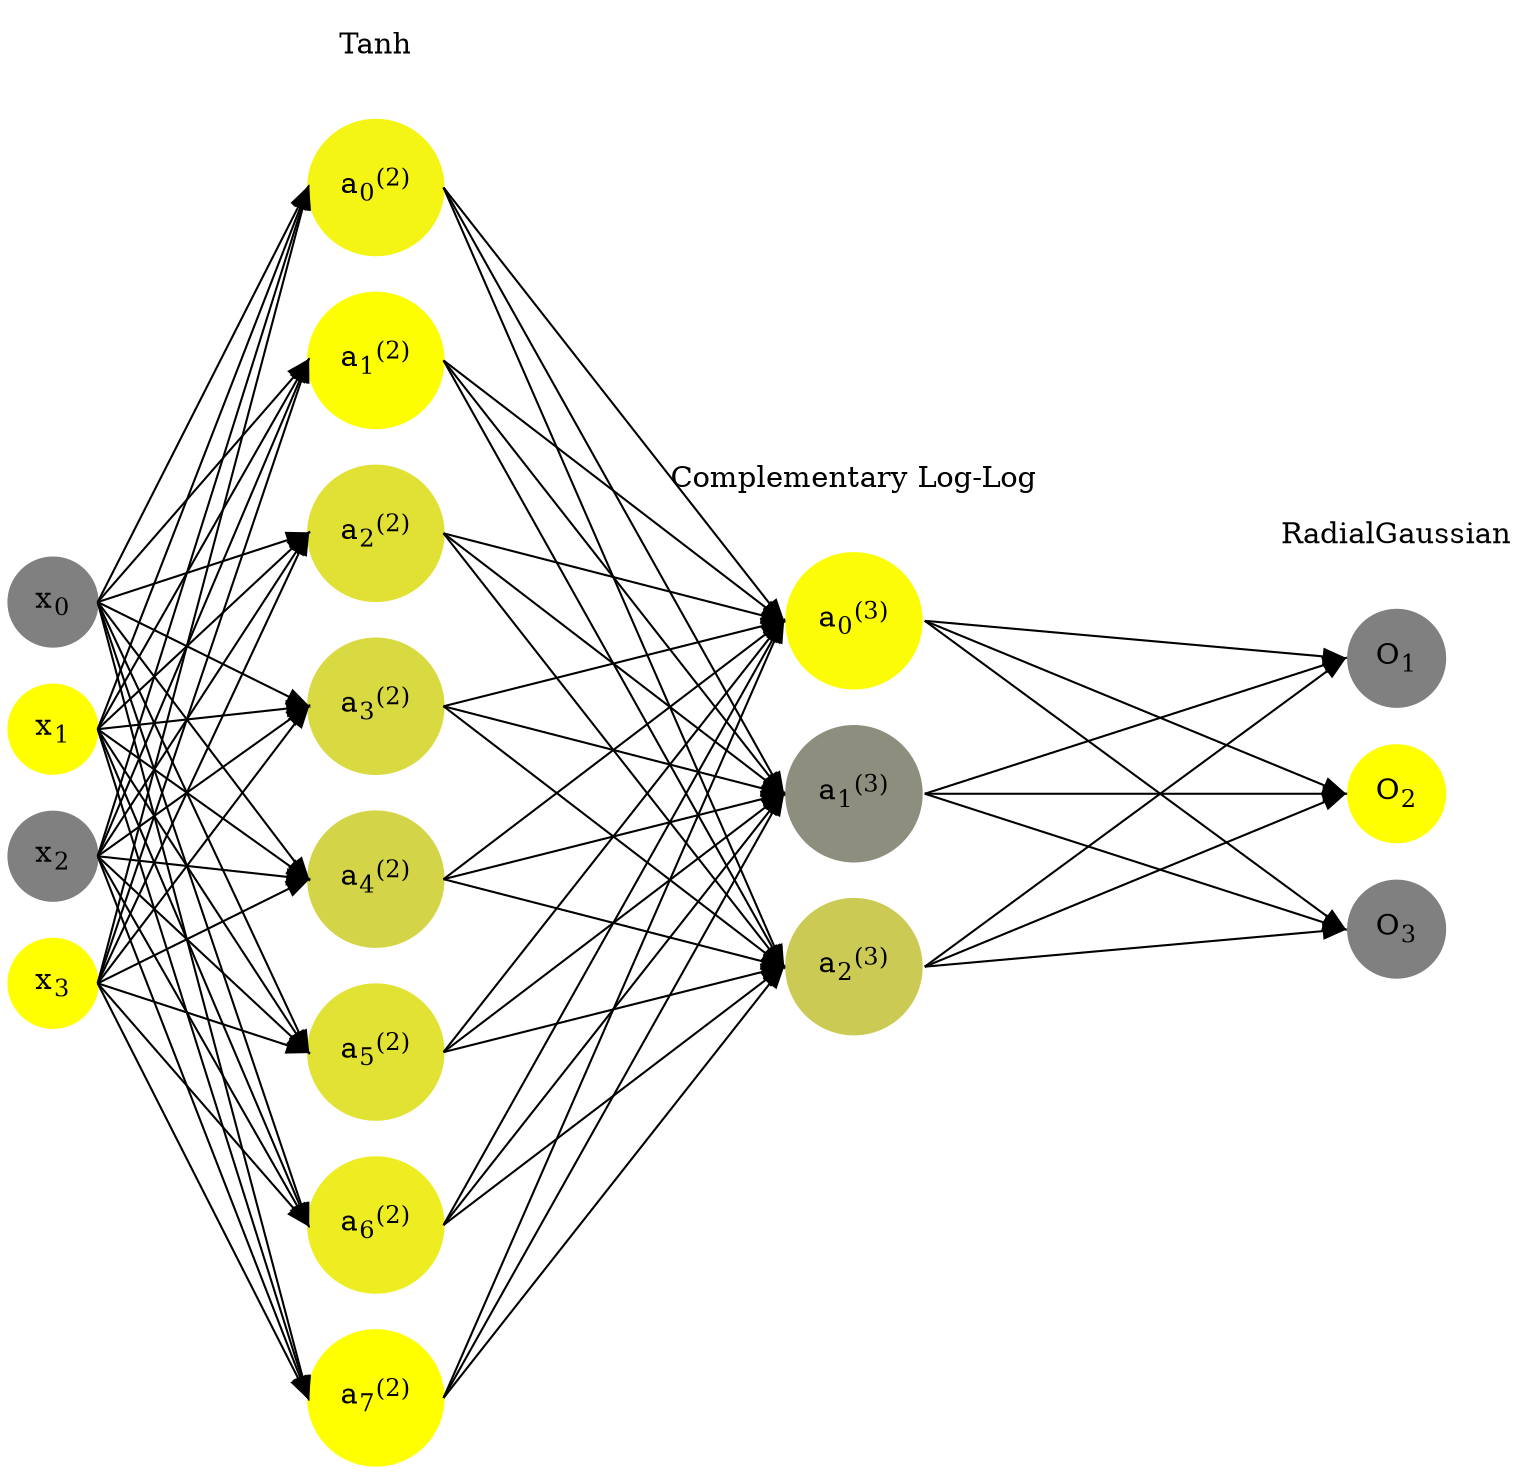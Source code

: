 digraph G {
	rankdir = LR;
	splines=false;
	edge[style=invis];
	ranksep= 1.4;
	{
	node [shape=circle, color="0.1667, 0.0, 0.5", style=filled, fillcolor="0.1667, 0.0, 0.5"];
	x0 [label=<x<sub>0</sub>>];
	}
	{
	node [shape=circle, color="0.1667, 1.0, 1.0", style=filled, fillcolor="0.1667, 1.0, 1.0"];
	x1 [label=<x<sub>1</sub>>];
	}
	{
	node [shape=circle, color="0.1667, 0.0, 0.5", style=filled, fillcolor="0.1667, 0.0, 0.5"];
	x2 [label=<x<sub>2</sub>>];
	}
	{
	node [shape=circle, color="0.1667, 1.0, 1.0", style=filled, fillcolor="0.1667, 1.0, 1.0"];
	x3 [label=<x<sub>3</sub>>];
	}
	{
	node [shape=circle, color="0.1667, 0.913196, 0.956598", style=filled, fillcolor="0.1667, 0.913196, 0.956598"];
	a02 [label=<a<sub>0</sub><sup>(2)</sup>>];
	}
	{
	node [shape=circle, color="0.1667, 0.990835, 0.995417", style=filled, fillcolor="0.1667, 0.990835, 0.995417"];
	a12 [label=<a<sub>1</sub><sup>(2)</sup>>];
	}
	{
	node [shape=circle, color="0.1667, 0.763197, 0.881599", style=filled, fillcolor="0.1667, 0.763197, 0.881599"];
	a22 [label=<a<sub>2</sub><sup>(2)</sup>>];
	}
	{
	node [shape=circle, color="0.1667, 0.700457, 0.850229", style=filled, fillcolor="0.1667, 0.700457, 0.850229"];
	a32 [label=<a<sub>3</sub><sup>(2)</sup>>];
	}
	{
	node [shape=circle, color="0.1667, 0.659405, 0.829702", style=filled, fillcolor="0.1667, 0.659405, 0.829702"];
	a42 [label=<a<sub>4</sub><sup>(2)</sup>>];
	}
	{
	node [shape=circle, color="0.1667, 0.768045, 0.884023", style=filled, fillcolor="0.1667, 0.768045, 0.884023"];
	a52 [label=<a<sub>5</sub><sup>(2)</sup>>];
	}
	{
	node [shape=circle, color="0.1667, 0.858726, 0.929363", style=filled, fillcolor="0.1667, 0.858726, 0.929363"];
	a62 [label=<a<sub>6</sub><sup>(2)</sup>>];
	}
	{
	node [shape=circle, color="0.1667, 0.996491, 0.998245", style=filled, fillcolor="0.1667, 0.996491, 0.998245"];
	a72 [label=<a<sub>7</sub><sup>(2)</sup>>];
	}
	{
	node [shape=circle, color="0.1667, 0.974944, 0.987472", style=filled, fillcolor="0.1667, 0.974944, 0.987472"];
	a03 [label=<a<sub>0</sub><sup>(3)</sup>>];
	}
	{
	node [shape=circle, color="0.1667, 0.112116, 0.556058", style=filled, fillcolor="0.1667, 0.112116, 0.556058"];
	a13 [label=<a<sub>1</sub><sup>(3)</sup>>];
	}
	{
	node [shape=circle, color="0.1667, 0.579755, 0.789877", style=filled, fillcolor="0.1667, 0.579755, 0.789877"];
	a23 [label=<a<sub>2</sub><sup>(3)</sup>>];
	}
	{
	node [shape=circle, color="0.1667, 0.0, 0.5", style=filled, fillcolor="0.1667, 0.0, 0.5"];
	O1 [label=<O<sub>1</sub>>];
	}
	{
	node [shape=circle, color="0.1667, 1.0, 1.0", style=filled, fillcolor="0.1667, 1.0, 1.0"];
	O2 [label=<O<sub>2</sub>>];
	}
	{
	node [shape=circle, color="0.1667, 0.0, 0.5", style=filled, fillcolor="0.1667, 0.0, 0.5"];
	O3 [label=<O<sub>3</sub>>];
	}
	{
	rank=same;
	x0->x1->x2->x3;
	}
	{
	rank=same;
	a02->a12->a22->a32->a42->a52->a62->a72;
	}
	{
	rank=same;
	a03->a13->a23;
	}
	{
	rank=same;
	O1->O2->O3;
	}
	l1 [shape=plaintext,label="Tanh"];
	l1->a02;
	{rank=same; l1;a02};
	l2 [shape=plaintext,label="Complementary Log-Log"];
	l2->a03;
	{rank=same; l2;a03};
	l3 [shape=plaintext,label="RadialGaussian"];
	l3->O1;
	{rank=same; l3;O1};
edge[style=solid, tailport=e, headport=w];
	{x0;x1;x2;x3} -> {a02;a12;a22;a32;a42;a52;a62;a72};
	{a02;a12;a22;a32;a42;a52;a62;a72} -> {a03;a13;a23};
	{a03;a13;a23} -> {O1,O2,O3};
}